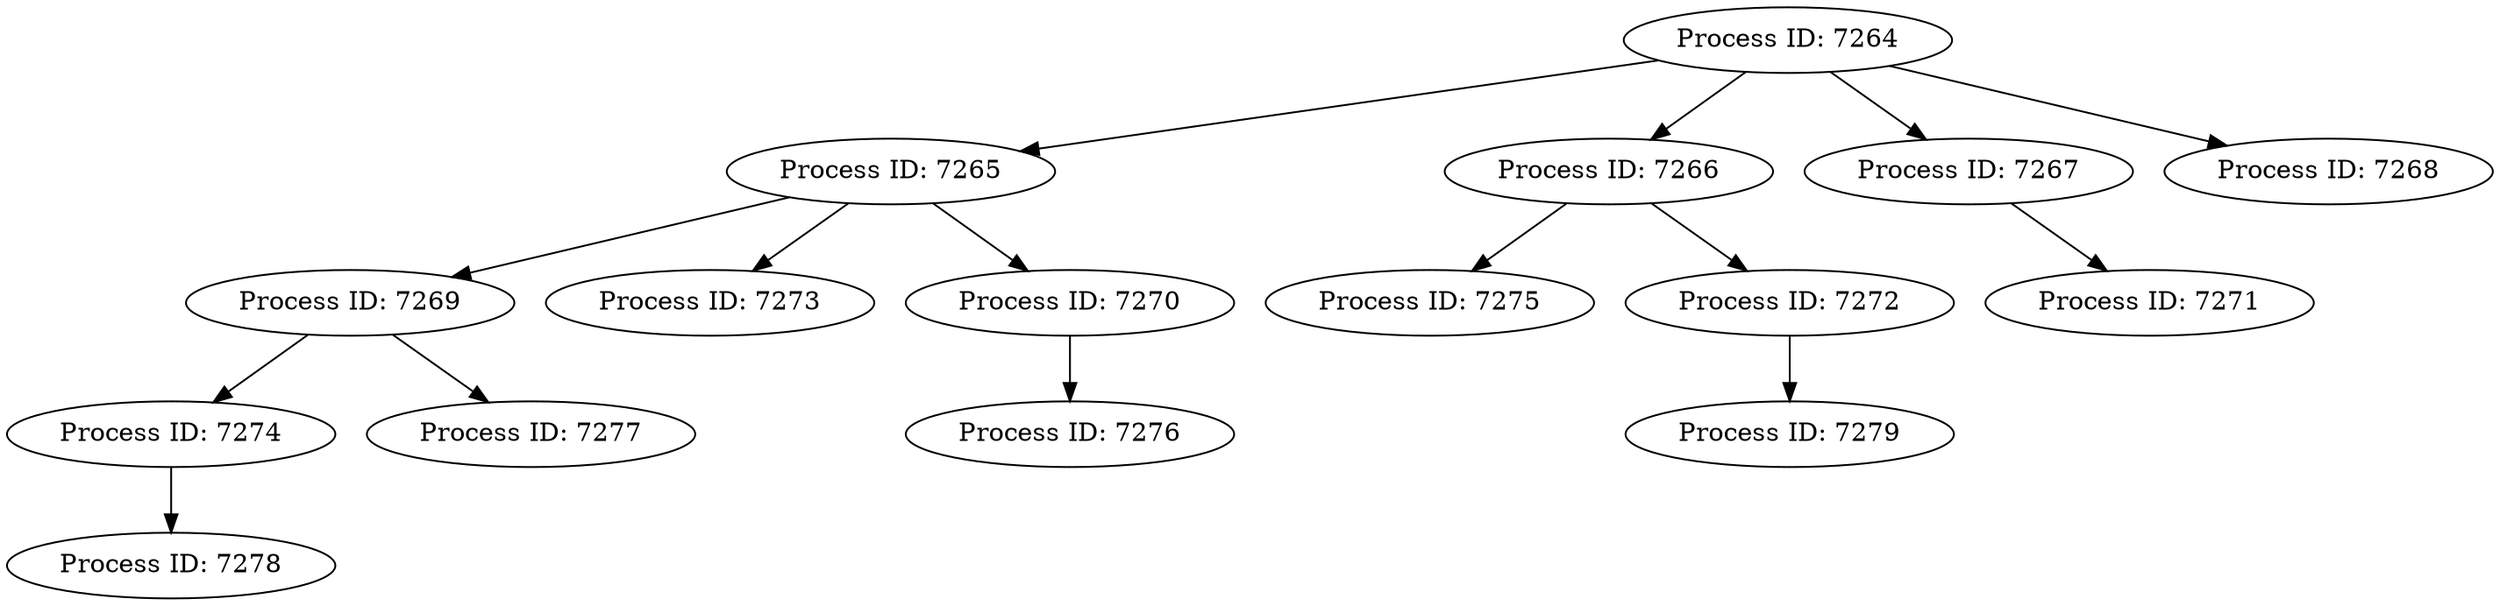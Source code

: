 Digraph D {
"Process ID: 7269" -> "Process ID: 7274"
 
"Process ID: 7264" -> "Process ID: 7265"
 
"Process ID: 7266" -> "Process ID: 7275"
 
"Process ID: 7264" -> "Process ID: 7267"
 
 
"Process ID: 7264" -> "Process ID: 7266"
 
"Process ID: 7264" -> "Process ID: 7268"
 
"Process ID: 7265" -> "Process ID: 7269"
 
"Process ID: 7269" -> "Process ID: 7277"
 
"Process ID: 7265" -> "Process ID: 7273"
 
"Process ID: 7267" -> "Process ID: 7271"
 
"Process ID: 7266" -> "Process ID: 7272"
 
"Process ID: 7270" -> "Process ID: 7276"
 
"Process ID: 7265" -> "Process ID: 7270"
 
"Process ID: 7272" -> "Process ID: 7279"
 
"Process ID: 7274" -> "Process ID: 7278"
 
}
